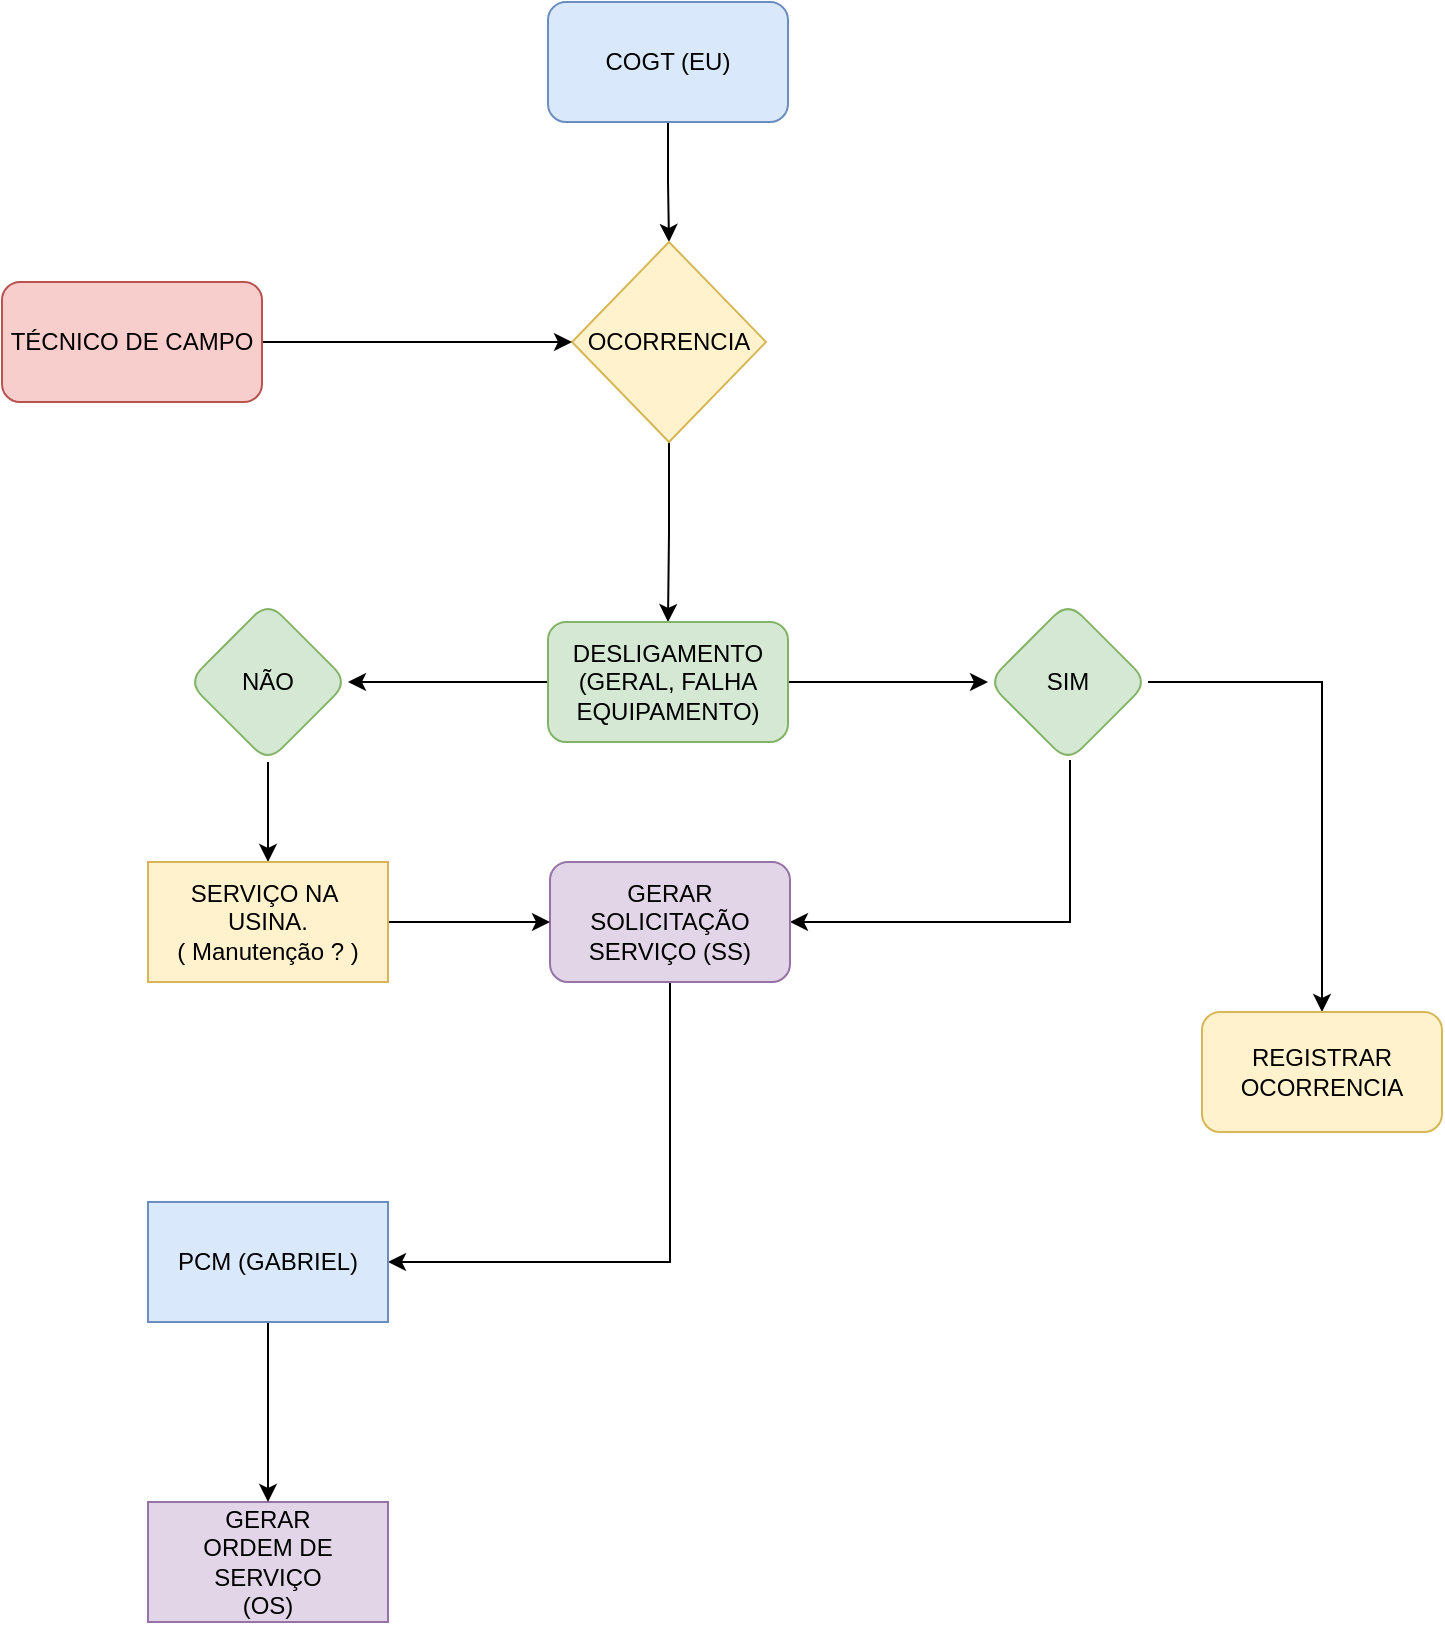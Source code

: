 <mxfile version="22.1.11" type="github">
  <diagram name="Page-1" id="c7558073-3199-34d8-9f00-42111426c3f3">
    <mxGraphModel dx="1687" dy="878" grid="1" gridSize="10" guides="1" tooltips="1" connect="1" arrows="1" fold="1" page="1" pageScale="1" pageWidth="826" pageHeight="1169" background="none" math="0" shadow="0">
      <root>
        <mxCell id="0" />
        <mxCell id="1" parent="0" />
        <mxCell id="RbCD6LQsru_kbWGwT14q-98" style="edgeStyle=orthogonalEdgeStyle;rounded=0;orthogonalLoop=1;jettySize=auto;html=1;entryX=0.5;entryY=0;entryDx=0;entryDy=0;" edge="1" parent="1" source="RbCD6LQsru_kbWGwT14q-96" target="RbCD6LQsru_kbWGwT14q-97">
          <mxGeometry relative="1" as="geometry" />
        </mxCell>
        <mxCell id="RbCD6LQsru_kbWGwT14q-96" value="COGT (EU)" style="rounded=1;whiteSpace=wrap;html=1;fillColor=#dae8fc;strokeColor=#6c8ebf;" vertex="1" parent="1">
          <mxGeometry x="353" y="20" width="120" height="60" as="geometry" />
        </mxCell>
        <mxCell id="RbCD6LQsru_kbWGwT14q-100" style="edgeStyle=orthogonalEdgeStyle;rounded=0;orthogonalLoop=1;jettySize=auto;html=1;entryX=0.5;entryY=0;entryDx=0;entryDy=0;" edge="1" parent="1" source="RbCD6LQsru_kbWGwT14q-97" target="RbCD6LQsru_kbWGwT14q-99">
          <mxGeometry relative="1" as="geometry" />
        </mxCell>
        <mxCell id="RbCD6LQsru_kbWGwT14q-97" value="OCORRENCIA" style="rhombus;whiteSpace=wrap;html=1;fillColor=#fff2cc;strokeColor=#d6b656;" vertex="1" parent="1">
          <mxGeometry x="365" y="140" width="97" height="100" as="geometry" />
        </mxCell>
        <mxCell id="RbCD6LQsru_kbWGwT14q-102" value="" style="edgeStyle=orthogonalEdgeStyle;rounded=0;orthogonalLoop=1;jettySize=auto;html=1;" edge="1" parent="1" source="RbCD6LQsru_kbWGwT14q-99" target="RbCD6LQsru_kbWGwT14q-101">
          <mxGeometry relative="1" as="geometry" />
        </mxCell>
        <mxCell id="RbCD6LQsru_kbWGwT14q-104" value="" style="edgeStyle=orthogonalEdgeStyle;rounded=0;orthogonalLoop=1;jettySize=auto;html=1;" edge="1" parent="1" source="RbCD6LQsru_kbWGwT14q-99" target="RbCD6LQsru_kbWGwT14q-103">
          <mxGeometry relative="1" as="geometry" />
        </mxCell>
        <mxCell id="RbCD6LQsru_kbWGwT14q-99" value="DESLIGAMENTO&lt;br&gt;(GERAL, FALHA EQUIPAMENTO)" style="rounded=1;whiteSpace=wrap;html=1;fillColor=#d5e8d4;strokeColor=#82b366;" vertex="1" parent="1">
          <mxGeometry x="353" y="330" width="120" height="60" as="geometry" />
        </mxCell>
        <mxCell id="RbCD6LQsru_kbWGwT14q-106" style="edgeStyle=orthogonalEdgeStyle;rounded=0;orthogonalLoop=1;jettySize=auto;html=1;entryX=1;entryY=0.5;entryDx=0;entryDy=0;" edge="1" parent="1" source="RbCD6LQsru_kbWGwT14q-101" target="RbCD6LQsru_kbWGwT14q-105">
          <mxGeometry relative="1" as="geometry">
            <mxPoint x="613" y="490" as="targetPoint" />
            <Array as="points">
              <mxPoint x="614" y="480" />
            </Array>
          </mxGeometry>
        </mxCell>
        <mxCell id="RbCD6LQsru_kbWGwT14q-124" style="edgeStyle=orthogonalEdgeStyle;rounded=0;orthogonalLoop=1;jettySize=auto;html=1;" edge="1" parent="1" source="RbCD6LQsru_kbWGwT14q-101" target="RbCD6LQsru_kbWGwT14q-123">
          <mxGeometry relative="1" as="geometry" />
        </mxCell>
        <mxCell id="RbCD6LQsru_kbWGwT14q-101" value="SIM" style="rhombus;whiteSpace=wrap;html=1;fillColor=#d5e8d4;strokeColor=#82b366;rounded=1;" vertex="1" parent="1">
          <mxGeometry x="573" y="320" width="80" height="80" as="geometry" />
        </mxCell>
        <mxCell id="RbCD6LQsru_kbWGwT14q-110" style="edgeStyle=orthogonalEdgeStyle;rounded=0;orthogonalLoop=1;jettySize=auto;html=1;entryX=0.5;entryY=0;entryDx=0;entryDy=0;" edge="1" parent="1" source="RbCD6LQsru_kbWGwT14q-103" target="RbCD6LQsru_kbWGwT14q-109">
          <mxGeometry relative="1" as="geometry" />
        </mxCell>
        <mxCell id="RbCD6LQsru_kbWGwT14q-103" value="NÃO" style="rhombus;whiteSpace=wrap;html=1;fillColor=#d5e8d4;strokeColor=#82b366;rounded=1;" vertex="1" parent="1">
          <mxGeometry x="173" y="320" width="80" height="80" as="geometry" />
        </mxCell>
        <mxCell id="RbCD6LQsru_kbWGwT14q-121" style="edgeStyle=orthogonalEdgeStyle;rounded=0;orthogonalLoop=1;jettySize=auto;html=1;entryX=1;entryY=0.5;entryDx=0;entryDy=0;" edge="1" parent="1" source="RbCD6LQsru_kbWGwT14q-105" target="RbCD6LQsru_kbWGwT14q-116">
          <mxGeometry relative="1" as="geometry">
            <Array as="points">
              <mxPoint x="414" y="650" />
            </Array>
          </mxGeometry>
        </mxCell>
        <mxCell id="RbCD6LQsru_kbWGwT14q-105" value="GERAR&lt;br&gt;SOLICITAÇÃO&lt;br&gt;SERVIÇO (SS)" style="rounded=1;whiteSpace=wrap;html=1;fillColor=#e1d5e7;strokeColor=#9673a6;" vertex="1" parent="1">
          <mxGeometry x="354" y="450" width="120" height="60" as="geometry" />
        </mxCell>
        <mxCell id="RbCD6LQsru_kbWGwT14q-111" style="edgeStyle=orthogonalEdgeStyle;rounded=0;orthogonalLoop=1;jettySize=auto;html=1;entryX=0;entryY=0.5;entryDx=0;entryDy=0;" edge="1" parent="1" source="RbCD6LQsru_kbWGwT14q-109" target="RbCD6LQsru_kbWGwT14q-105">
          <mxGeometry relative="1" as="geometry" />
        </mxCell>
        <mxCell id="RbCD6LQsru_kbWGwT14q-109" value="SERVIÇO NA&amp;nbsp;&lt;br&gt;USINA.&lt;br&gt;( Manutenção ? )" style="whiteSpace=wrap;html=1;fillColor=#fff2cc;strokeColor=#d6b656;" vertex="1" parent="1">
          <mxGeometry x="153" y="450" width="120" height="60" as="geometry" />
        </mxCell>
        <mxCell id="RbCD6LQsru_kbWGwT14q-113" style="edgeStyle=orthogonalEdgeStyle;rounded=0;orthogonalLoop=1;jettySize=auto;html=1;entryX=0;entryY=0.5;entryDx=0;entryDy=0;" edge="1" parent="1" source="RbCD6LQsru_kbWGwT14q-112" target="RbCD6LQsru_kbWGwT14q-97">
          <mxGeometry relative="1" as="geometry">
            <mxPoint x="360" y="190" as="targetPoint" />
          </mxGeometry>
        </mxCell>
        <mxCell id="RbCD6LQsru_kbWGwT14q-112" value="TÉCNICO DE CAMPO" style="rounded=1;whiteSpace=wrap;html=1;fillColor=#f8cecc;strokeColor=#b85450;" vertex="1" parent="1">
          <mxGeometry x="80" y="160" width="130" height="60" as="geometry" />
        </mxCell>
        <mxCell id="RbCD6LQsru_kbWGwT14q-114" value="GERAR&lt;br&gt;ORDEM DE SERVIÇO&lt;br&gt;(OS)" style="whiteSpace=wrap;html=1;fillColor=#e1d5e7;strokeColor=#9673a6;" vertex="1" parent="1">
          <mxGeometry x="153" y="770" width="120" height="60" as="geometry" />
        </mxCell>
        <mxCell id="RbCD6LQsru_kbWGwT14q-119" style="edgeStyle=orthogonalEdgeStyle;rounded=0;orthogonalLoop=1;jettySize=auto;html=1;entryX=0.5;entryY=0;entryDx=0;entryDy=0;" edge="1" parent="1" source="RbCD6LQsru_kbWGwT14q-116" target="RbCD6LQsru_kbWGwT14q-114">
          <mxGeometry relative="1" as="geometry" />
        </mxCell>
        <mxCell id="RbCD6LQsru_kbWGwT14q-116" value="PCM (GABRIEL)" style="whiteSpace=wrap;html=1;fillColor=#dae8fc;strokeColor=#6c8ebf;" vertex="1" parent="1">
          <mxGeometry x="153" y="620" width="120" height="60" as="geometry" />
        </mxCell>
        <mxCell id="RbCD6LQsru_kbWGwT14q-123" value="REGISTRAR OCORRENCIA" style="rounded=1;whiteSpace=wrap;html=1;fillColor=#fff2cc;strokeColor=#d6b656;" vertex="1" parent="1">
          <mxGeometry x="680" y="525" width="120" height="60" as="geometry" />
        </mxCell>
      </root>
    </mxGraphModel>
  </diagram>
</mxfile>
